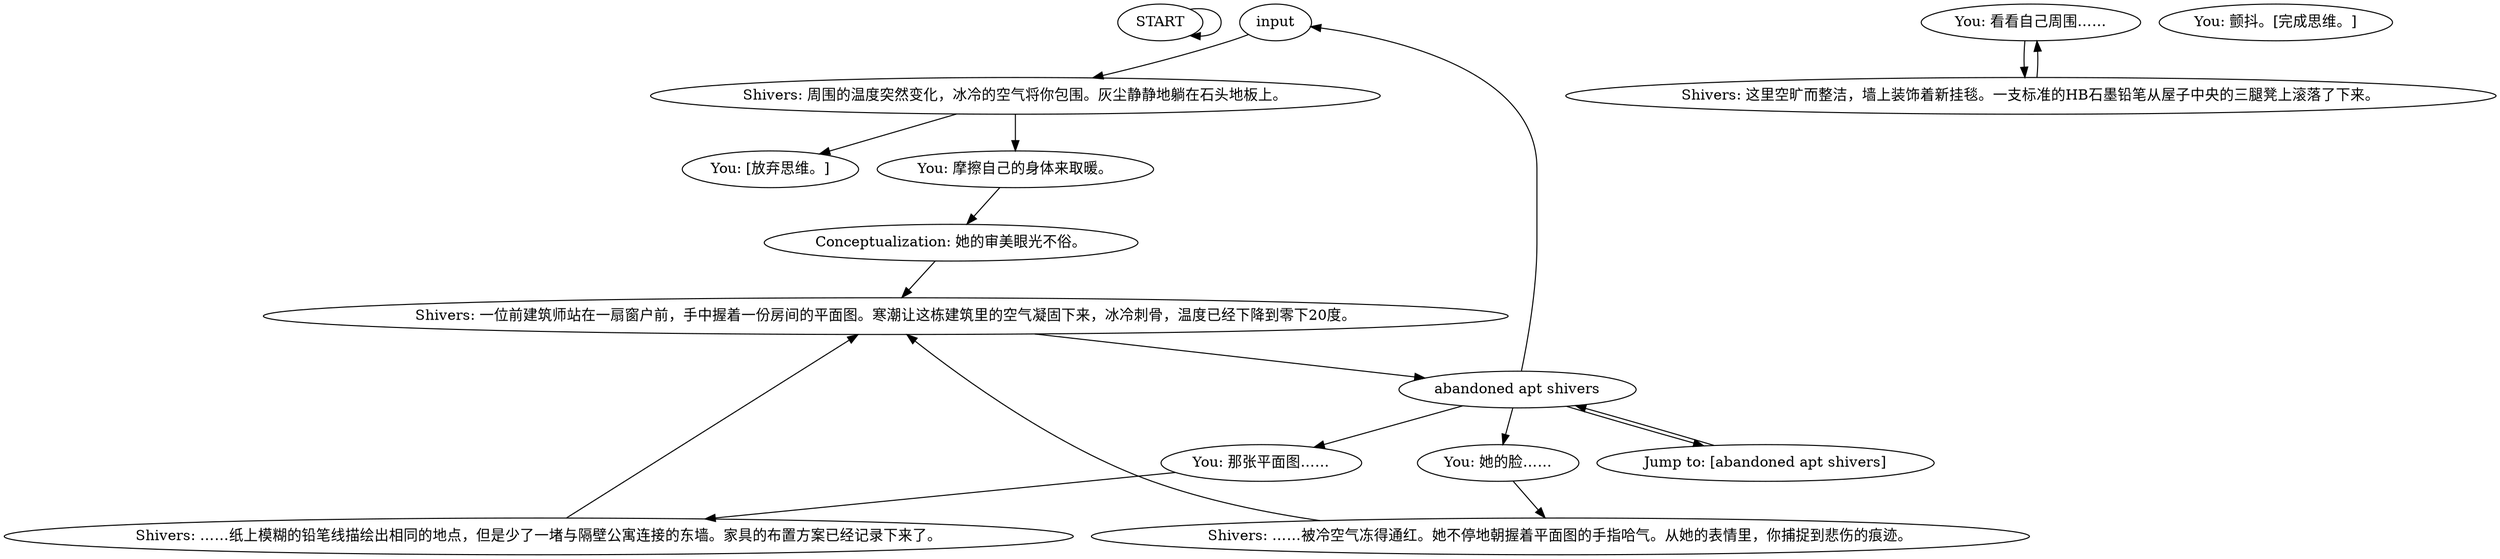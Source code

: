 # APT ORB / abandoned apt shivers
# This is a shivers orb showing the former tenant.
# ==================================================
digraph G {
	  0 [label="START"];
	  1 [label="input"];
	  2 [label="You: 看看自己周围……"];
	  3 [label="Conceptualization: 她的审美眼光不俗。"];
	  4 [label="Shivers: 一位前建筑师站在一扇窗户前，手中握着一份房间的平面图。寒潮让这栋建筑里的空气凝固下来，冰冷刺骨，温度已经下降到零下20度。"];
	  5 [label="Jump to: [abandoned apt shivers]"];
	  6 [label="You: 颤抖。[完成思维。]"];
	  7 [label="Shivers: ……被冷空气冻得通红。她不停地朝握着平面图的手指哈气。从她的表情里，你捕捉到悲伤的痕迹。"];
	  8 [label="Shivers: 周围的温度突然变化，冰冷的空气将你包围。灰尘静静地躺在石头地板上。"];
	  9 [label="You: 那张平面图……"];
	  10 [label="You: 摩擦自己的身体来取暖。"];
	  11 [label="Shivers: ……纸上模糊的铅笔线描绘出相同的地点，但是少了一堵与隔壁公寓连接的东墙。家具的布置方案已经记录下来了。"];
	  12 [label="You: [放弃思维。]"];
	  13 [label="You: 她的脸……"];
	  14 [label="Shivers: 这里空旷而整洁，墙上装饰着新挂毯。一支标准的HB石墨铅笔从屋子中央的三腿凳上滚落了下来。"];
	  15 [label="abandoned apt shivers"];
	  0 -> 0
	  1 -> 8
	  2 -> 14
	  3 -> 4
	  4 -> 15
	  5 -> 15
	  7 -> 4
	  8 -> 10
	  8 -> 12
	  9 -> 11
	  10 -> 3
	  11 -> 4
	  13 -> 7
	  14 -> 2
	  15 -> 9
	  15 -> 5
	  15 -> 13
	  15 -> 1
}

